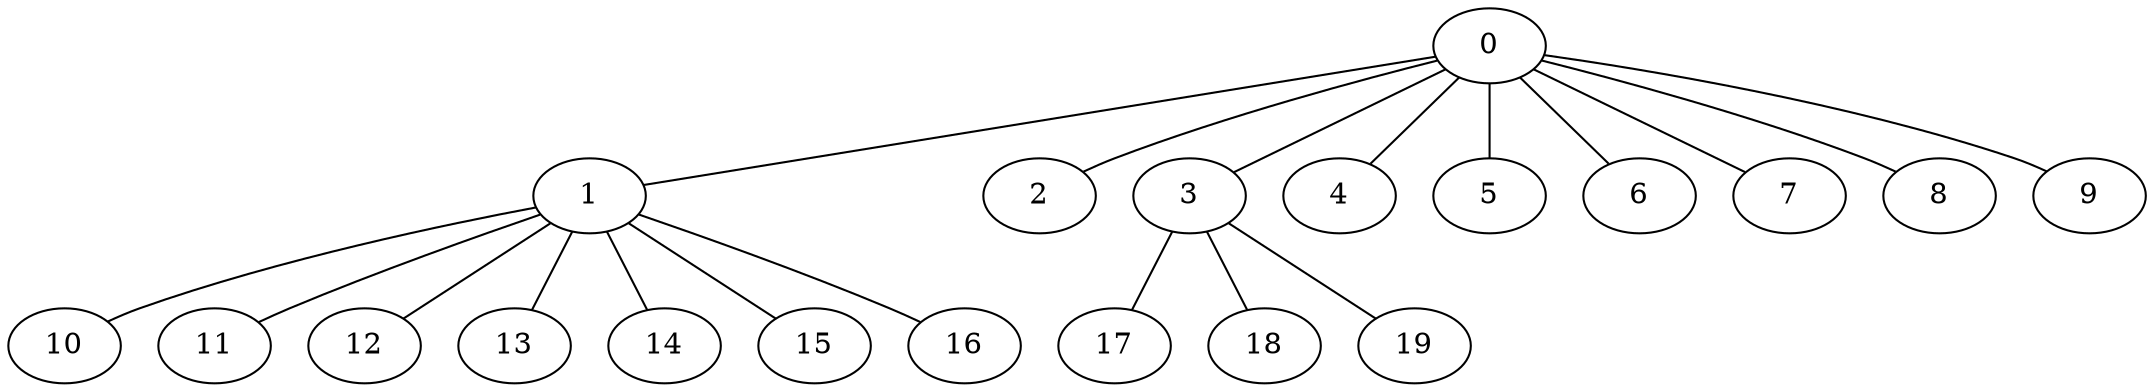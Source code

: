 
graph graphname {
    0 -- 1
0 -- 2
0 -- 3
0 -- 4
0 -- 5
0 -- 6
0 -- 7
0 -- 8
0 -- 9
1 -- 10
1 -- 11
1 -- 12
1 -- 13
1 -- 14
1 -- 15
1 -- 16
3 -- 17
3 -- 18
3 -- 19

}
